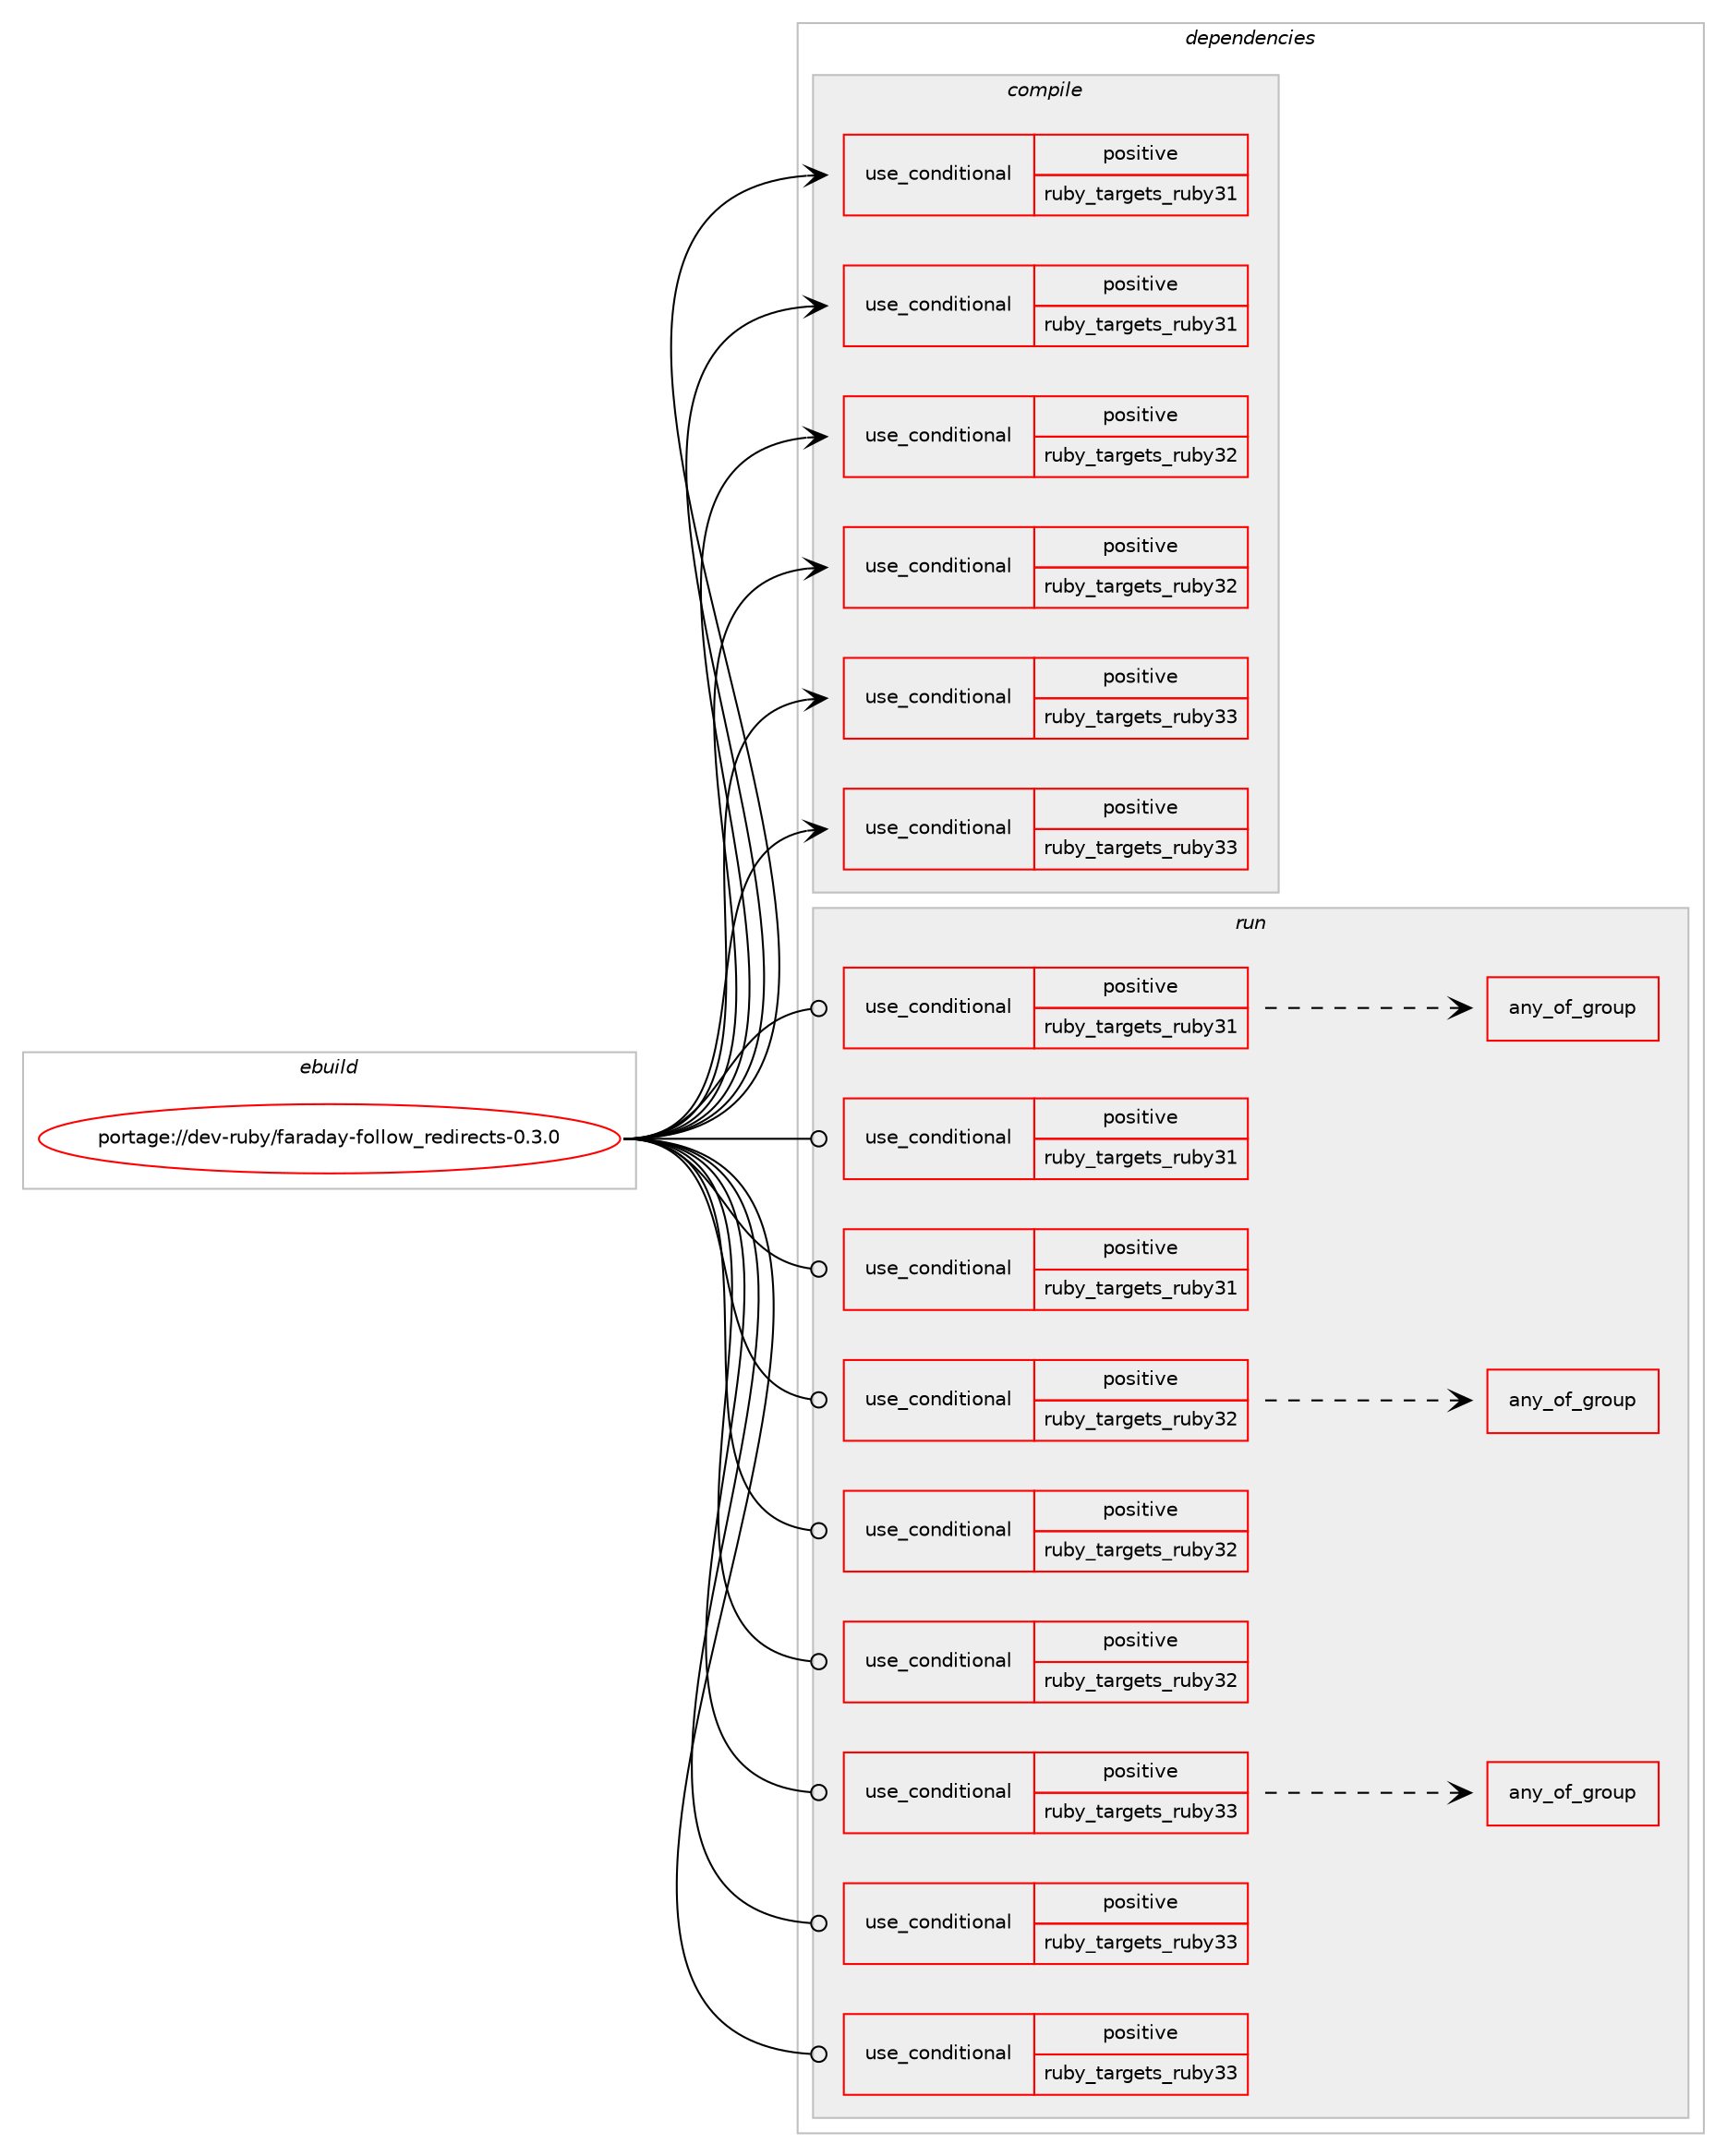 digraph prolog {

# *************
# Graph options
# *************

newrank=true;
concentrate=true;
compound=true;
graph [rankdir=LR,fontname=Helvetica,fontsize=10,ranksep=1.5];#, ranksep=2.5, nodesep=0.2];
edge  [arrowhead=vee];
node  [fontname=Helvetica,fontsize=10];

# **********
# The ebuild
# **********

subgraph cluster_leftcol {
color=gray;
rank=same;
label=<<i>ebuild</i>>;
id [label="portage://dev-ruby/faraday-follow_redirects-0.3.0", color=red, width=4, href="../dev-ruby/faraday-follow_redirects-0.3.0.svg"];
}

# ****************
# The dependencies
# ****************

subgraph cluster_midcol {
color=gray;
label=<<i>dependencies</i>>;
subgraph cluster_compile {
fillcolor="#eeeeee";
style=filled;
label=<<i>compile</i>>;
subgraph cond46371 {
dependency93525 [label=<<TABLE BORDER="0" CELLBORDER="1" CELLSPACING="0" CELLPADDING="4"><TR><TD ROWSPAN="3" CELLPADDING="10">use_conditional</TD></TR><TR><TD>positive</TD></TR><TR><TD>ruby_targets_ruby31</TD></TR></TABLE>>, shape=none, color=red];
# *** BEGIN UNKNOWN DEPENDENCY TYPE (TODO) ***
# dependency93525 -> package_dependency(portage://dev-ruby/faraday-follow_redirects-0.3.0,install,no,dev-lang,ruby,none,[,,],[slot(3.1)],[])
# *** END UNKNOWN DEPENDENCY TYPE (TODO) ***

}
id:e -> dependency93525:w [weight=20,style="solid",arrowhead="vee"];
subgraph cond46372 {
dependency93526 [label=<<TABLE BORDER="0" CELLBORDER="1" CELLSPACING="0" CELLPADDING="4"><TR><TD ROWSPAN="3" CELLPADDING="10">use_conditional</TD></TR><TR><TD>positive</TD></TR><TR><TD>ruby_targets_ruby31</TD></TR></TABLE>>, shape=none, color=red];
# *** BEGIN UNKNOWN DEPENDENCY TYPE (TODO) ***
# dependency93526 -> package_dependency(portage://dev-ruby/faraday-follow_redirects-0.3.0,install,no,virtual,rubygems,none,[,,],[],[use(enable(ruby_targets_ruby31),negative)])
# *** END UNKNOWN DEPENDENCY TYPE (TODO) ***

}
id:e -> dependency93526:w [weight=20,style="solid",arrowhead="vee"];
subgraph cond46373 {
dependency93527 [label=<<TABLE BORDER="0" CELLBORDER="1" CELLSPACING="0" CELLPADDING="4"><TR><TD ROWSPAN="3" CELLPADDING="10">use_conditional</TD></TR><TR><TD>positive</TD></TR><TR><TD>ruby_targets_ruby32</TD></TR></TABLE>>, shape=none, color=red];
# *** BEGIN UNKNOWN DEPENDENCY TYPE (TODO) ***
# dependency93527 -> package_dependency(portage://dev-ruby/faraday-follow_redirects-0.3.0,install,no,dev-lang,ruby,none,[,,],[slot(3.2)],[])
# *** END UNKNOWN DEPENDENCY TYPE (TODO) ***

}
id:e -> dependency93527:w [weight=20,style="solid",arrowhead="vee"];
subgraph cond46374 {
dependency93528 [label=<<TABLE BORDER="0" CELLBORDER="1" CELLSPACING="0" CELLPADDING="4"><TR><TD ROWSPAN="3" CELLPADDING="10">use_conditional</TD></TR><TR><TD>positive</TD></TR><TR><TD>ruby_targets_ruby32</TD></TR></TABLE>>, shape=none, color=red];
# *** BEGIN UNKNOWN DEPENDENCY TYPE (TODO) ***
# dependency93528 -> package_dependency(portage://dev-ruby/faraday-follow_redirects-0.3.0,install,no,virtual,rubygems,none,[,,],[],[use(enable(ruby_targets_ruby32),negative)])
# *** END UNKNOWN DEPENDENCY TYPE (TODO) ***

}
id:e -> dependency93528:w [weight=20,style="solid",arrowhead="vee"];
subgraph cond46375 {
dependency93529 [label=<<TABLE BORDER="0" CELLBORDER="1" CELLSPACING="0" CELLPADDING="4"><TR><TD ROWSPAN="3" CELLPADDING="10">use_conditional</TD></TR><TR><TD>positive</TD></TR><TR><TD>ruby_targets_ruby33</TD></TR></TABLE>>, shape=none, color=red];
# *** BEGIN UNKNOWN DEPENDENCY TYPE (TODO) ***
# dependency93529 -> package_dependency(portage://dev-ruby/faraday-follow_redirects-0.3.0,install,no,dev-lang,ruby,none,[,,],[slot(3.3)],[])
# *** END UNKNOWN DEPENDENCY TYPE (TODO) ***

}
id:e -> dependency93529:w [weight=20,style="solid",arrowhead="vee"];
subgraph cond46376 {
dependency93530 [label=<<TABLE BORDER="0" CELLBORDER="1" CELLSPACING="0" CELLPADDING="4"><TR><TD ROWSPAN="3" CELLPADDING="10">use_conditional</TD></TR><TR><TD>positive</TD></TR><TR><TD>ruby_targets_ruby33</TD></TR></TABLE>>, shape=none, color=red];
# *** BEGIN UNKNOWN DEPENDENCY TYPE (TODO) ***
# dependency93530 -> package_dependency(portage://dev-ruby/faraday-follow_redirects-0.3.0,install,no,virtual,rubygems,none,[,,],[],[use(enable(ruby_targets_ruby33),negative)])
# *** END UNKNOWN DEPENDENCY TYPE (TODO) ***

}
id:e -> dependency93530:w [weight=20,style="solid",arrowhead="vee"];
}
subgraph cluster_compileandrun {
fillcolor="#eeeeee";
style=filled;
label=<<i>compile and run</i>>;
}
subgraph cluster_run {
fillcolor="#eeeeee";
style=filled;
label=<<i>run</i>>;
subgraph cond46377 {
dependency93531 [label=<<TABLE BORDER="0" CELLBORDER="1" CELLSPACING="0" CELLPADDING="4"><TR><TD ROWSPAN="3" CELLPADDING="10">use_conditional</TD></TR><TR><TD>positive</TD></TR><TR><TD>ruby_targets_ruby31</TD></TR></TABLE>>, shape=none, color=red];
subgraph any1152 {
dependency93532 [label=<<TABLE BORDER="0" CELLBORDER="1" CELLSPACING="0" CELLPADDING="4"><TR><TD CELLPADDING="10">any_of_group</TD></TR></TABLE>>, shape=none, color=red];# *** BEGIN UNKNOWN DEPENDENCY TYPE (TODO) ***
# dependency93532 -> package_dependency(portage://dev-ruby/faraday-follow_redirects-0.3.0,run,no,dev-ruby,faraday,none,[,,],[slot(2)],[use(enable(ruby_targets_ruby31),negative)])
# *** END UNKNOWN DEPENDENCY TYPE (TODO) ***

# *** BEGIN UNKNOWN DEPENDENCY TYPE (TODO) ***
# dependency93532 -> package_dependency(portage://dev-ruby/faraday-follow_redirects-0.3.0,run,no,dev-ruby,faraday,none,[,,],[slot(1)],[use(enable(ruby_targets_ruby31),negative)])
# *** END UNKNOWN DEPENDENCY TYPE (TODO) ***

}
dependency93531:e -> dependency93532:w [weight=20,style="dashed",arrowhead="vee"];
}
id:e -> dependency93531:w [weight=20,style="solid",arrowhead="odot"];
subgraph cond46378 {
dependency93533 [label=<<TABLE BORDER="0" CELLBORDER="1" CELLSPACING="0" CELLPADDING="4"><TR><TD ROWSPAN="3" CELLPADDING="10">use_conditional</TD></TR><TR><TD>positive</TD></TR><TR><TD>ruby_targets_ruby31</TD></TR></TABLE>>, shape=none, color=red];
# *** BEGIN UNKNOWN DEPENDENCY TYPE (TODO) ***
# dependency93533 -> package_dependency(portage://dev-ruby/faraday-follow_redirects-0.3.0,run,no,dev-lang,ruby,none,[,,],[slot(3.1)],[])
# *** END UNKNOWN DEPENDENCY TYPE (TODO) ***

}
id:e -> dependency93533:w [weight=20,style="solid",arrowhead="odot"];
subgraph cond46379 {
dependency93534 [label=<<TABLE BORDER="0" CELLBORDER="1" CELLSPACING="0" CELLPADDING="4"><TR><TD ROWSPAN="3" CELLPADDING="10">use_conditional</TD></TR><TR><TD>positive</TD></TR><TR><TD>ruby_targets_ruby31</TD></TR></TABLE>>, shape=none, color=red];
# *** BEGIN UNKNOWN DEPENDENCY TYPE (TODO) ***
# dependency93534 -> package_dependency(portage://dev-ruby/faraday-follow_redirects-0.3.0,run,no,virtual,rubygems,none,[,,],[],[use(enable(ruby_targets_ruby31),negative)])
# *** END UNKNOWN DEPENDENCY TYPE (TODO) ***

}
id:e -> dependency93534:w [weight=20,style="solid",arrowhead="odot"];
subgraph cond46380 {
dependency93535 [label=<<TABLE BORDER="0" CELLBORDER="1" CELLSPACING="0" CELLPADDING="4"><TR><TD ROWSPAN="3" CELLPADDING="10">use_conditional</TD></TR><TR><TD>positive</TD></TR><TR><TD>ruby_targets_ruby32</TD></TR></TABLE>>, shape=none, color=red];
subgraph any1153 {
dependency93536 [label=<<TABLE BORDER="0" CELLBORDER="1" CELLSPACING="0" CELLPADDING="4"><TR><TD CELLPADDING="10">any_of_group</TD></TR></TABLE>>, shape=none, color=red];# *** BEGIN UNKNOWN DEPENDENCY TYPE (TODO) ***
# dependency93536 -> package_dependency(portage://dev-ruby/faraday-follow_redirects-0.3.0,run,no,dev-ruby,faraday,none,[,,],[slot(2)],[use(enable(ruby_targets_ruby32),negative)])
# *** END UNKNOWN DEPENDENCY TYPE (TODO) ***

# *** BEGIN UNKNOWN DEPENDENCY TYPE (TODO) ***
# dependency93536 -> package_dependency(portage://dev-ruby/faraday-follow_redirects-0.3.0,run,no,dev-ruby,faraday,none,[,,],[slot(1)],[use(enable(ruby_targets_ruby32),negative)])
# *** END UNKNOWN DEPENDENCY TYPE (TODO) ***

}
dependency93535:e -> dependency93536:w [weight=20,style="dashed",arrowhead="vee"];
}
id:e -> dependency93535:w [weight=20,style="solid",arrowhead="odot"];
subgraph cond46381 {
dependency93537 [label=<<TABLE BORDER="0" CELLBORDER="1" CELLSPACING="0" CELLPADDING="4"><TR><TD ROWSPAN="3" CELLPADDING="10">use_conditional</TD></TR><TR><TD>positive</TD></TR><TR><TD>ruby_targets_ruby32</TD></TR></TABLE>>, shape=none, color=red];
# *** BEGIN UNKNOWN DEPENDENCY TYPE (TODO) ***
# dependency93537 -> package_dependency(portage://dev-ruby/faraday-follow_redirects-0.3.0,run,no,dev-lang,ruby,none,[,,],[slot(3.2)],[])
# *** END UNKNOWN DEPENDENCY TYPE (TODO) ***

}
id:e -> dependency93537:w [weight=20,style="solid",arrowhead="odot"];
subgraph cond46382 {
dependency93538 [label=<<TABLE BORDER="0" CELLBORDER="1" CELLSPACING="0" CELLPADDING="4"><TR><TD ROWSPAN="3" CELLPADDING="10">use_conditional</TD></TR><TR><TD>positive</TD></TR><TR><TD>ruby_targets_ruby32</TD></TR></TABLE>>, shape=none, color=red];
# *** BEGIN UNKNOWN DEPENDENCY TYPE (TODO) ***
# dependency93538 -> package_dependency(portage://dev-ruby/faraday-follow_redirects-0.3.0,run,no,virtual,rubygems,none,[,,],[],[use(enable(ruby_targets_ruby32),negative)])
# *** END UNKNOWN DEPENDENCY TYPE (TODO) ***

}
id:e -> dependency93538:w [weight=20,style="solid",arrowhead="odot"];
subgraph cond46383 {
dependency93539 [label=<<TABLE BORDER="0" CELLBORDER="1" CELLSPACING="0" CELLPADDING="4"><TR><TD ROWSPAN="3" CELLPADDING="10">use_conditional</TD></TR><TR><TD>positive</TD></TR><TR><TD>ruby_targets_ruby33</TD></TR></TABLE>>, shape=none, color=red];
subgraph any1154 {
dependency93540 [label=<<TABLE BORDER="0" CELLBORDER="1" CELLSPACING="0" CELLPADDING="4"><TR><TD CELLPADDING="10">any_of_group</TD></TR></TABLE>>, shape=none, color=red];# *** BEGIN UNKNOWN DEPENDENCY TYPE (TODO) ***
# dependency93540 -> package_dependency(portage://dev-ruby/faraday-follow_redirects-0.3.0,run,no,dev-ruby,faraday,none,[,,],[slot(2)],[use(enable(ruby_targets_ruby33),negative)])
# *** END UNKNOWN DEPENDENCY TYPE (TODO) ***

# *** BEGIN UNKNOWN DEPENDENCY TYPE (TODO) ***
# dependency93540 -> package_dependency(portage://dev-ruby/faraday-follow_redirects-0.3.0,run,no,dev-ruby,faraday,none,[,,],[slot(1)],[use(enable(ruby_targets_ruby33),negative)])
# *** END UNKNOWN DEPENDENCY TYPE (TODO) ***

}
dependency93539:e -> dependency93540:w [weight=20,style="dashed",arrowhead="vee"];
}
id:e -> dependency93539:w [weight=20,style="solid",arrowhead="odot"];
subgraph cond46384 {
dependency93541 [label=<<TABLE BORDER="0" CELLBORDER="1" CELLSPACING="0" CELLPADDING="4"><TR><TD ROWSPAN="3" CELLPADDING="10">use_conditional</TD></TR><TR><TD>positive</TD></TR><TR><TD>ruby_targets_ruby33</TD></TR></TABLE>>, shape=none, color=red];
# *** BEGIN UNKNOWN DEPENDENCY TYPE (TODO) ***
# dependency93541 -> package_dependency(portage://dev-ruby/faraday-follow_redirects-0.3.0,run,no,dev-lang,ruby,none,[,,],[slot(3.3)],[])
# *** END UNKNOWN DEPENDENCY TYPE (TODO) ***

}
id:e -> dependency93541:w [weight=20,style="solid",arrowhead="odot"];
subgraph cond46385 {
dependency93542 [label=<<TABLE BORDER="0" CELLBORDER="1" CELLSPACING="0" CELLPADDING="4"><TR><TD ROWSPAN="3" CELLPADDING="10">use_conditional</TD></TR><TR><TD>positive</TD></TR><TR><TD>ruby_targets_ruby33</TD></TR></TABLE>>, shape=none, color=red];
# *** BEGIN UNKNOWN DEPENDENCY TYPE (TODO) ***
# dependency93542 -> package_dependency(portage://dev-ruby/faraday-follow_redirects-0.3.0,run,no,virtual,rubygems,none,[,,],[],[use(enable(ruby_targets_ruby33),negative)])
# *** END UNKNOWN DEPENDENCY TYPE (TODO) ***

}
id:e -> dependency93542:w [weight=20,style="solid",arrowhead="odot"];
}
}

# **************
# The candidates
# **************

subgraph cluster_choices {
rank=same;
color=gray;
label=<<i>candidates</i>>;

}

}
